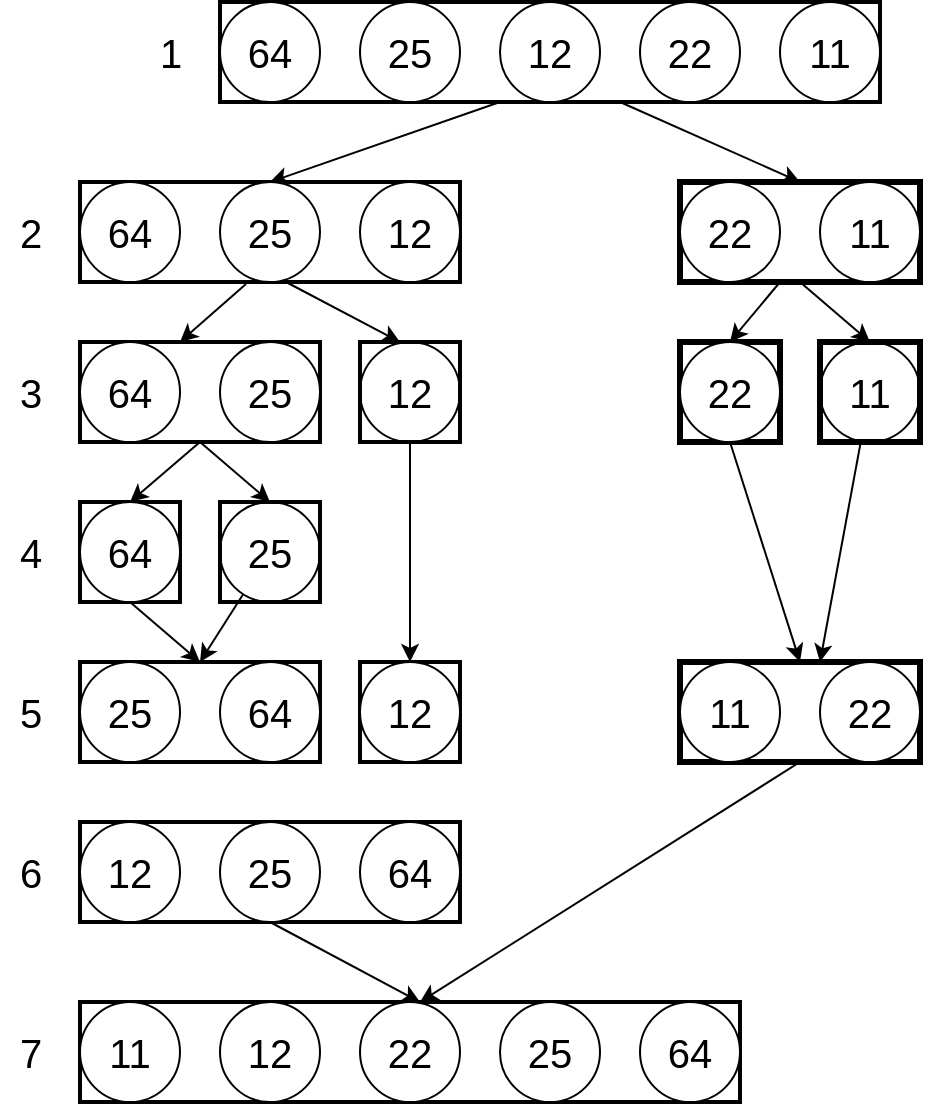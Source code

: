 <mxfile>
    <diagram id="dYNGUhZVZrBGRxyWkXev" name="Page-1">
        <mxGraphModel dx="597" dy="315" grid="1" gridSize="10" guides="1" tooltips="1" connect="1" arrows="1" fold="1" page="1" pageScale="1" pageWidth="850" pageHeight="1100" math="0" shadow="0">
            <root>
                <mxCell id="0"/>
                <mxCell id="1" parent="0"/>
                <mxCell id="3" value="1" style="text;html=1;align=center;verticalAlign=middle;resizable=0;points=[];autosize=1;strokeColor=none;fillColor=none;fontSize=20;" vertex="1" parent="1">
                    <mxGeometry x="110" y="45" width="30" height="40" as="geometry"/>
                </mxCell>
                <mxCell id="4" value="" style="group;strokeColor=default;strokeWidth=2;container=0;" vertex="1" connectable="0" parent="1">
                    <mxGeometry x="150" y="40" width="330" height="50" as="geometry"/>
                </mxCell>
                <mxCell id="11" value="2" style="text;html=1;align=center;verticalAlign=middle;resizable=0;points=[];autosize=1;strokeColor=none;fillColor=none;fontSize=20;" vertex="1" parent="1">
                    <mxGeometry x="40" y="135" width="30" height="40" as="geometry"/>
                </mxCell>
                <mxCell id="18" value="" style="group;strokeColor=default;strokeWidth=3;" vertex="1" connectable="0" parent="1">
                    <mxGeometry x="380" y="130" width="120" height="50" as="geometry"/>
                </mxCell>
                <mxCell id="16" value="&lt;font style=&quot;font-size: 20px;&quot;&gt;22&lt;/font&gt;" style="ellipse;whiteSpace=wrap;html=1;" vertex="1" parent="18">
                    <mxGeometry width="50" height="50" as="geometry"/>
                </mxCell>
                <mxCell id="17" value="&lt;font style=&quot;font-size: 20px;&quot;&gt;11&lt;/font&gt;" style="ellipse;whiteSpace=wrap;html=1;" vertex="1" parent="18">
                    <mxGeometry x="70" width="50" height="50" as="geometry"/>
                </mxCell>
                <mxCell id="19" value="3" style="text;html=1;align=center;verticalAlign=middle;resizable=0;points=[];autosize=1;strokeColor=none;fillColor=none;fontSize=20;" vertex="1" parent="1">
                    <mxGeometry x="40" y="215" width="30" height="40" as="geometry"/>
                </mxCell>
                <mxCell id="20" value="" style="group;strokeColor=default;strokeWidth=2;container=0;" vertex="1" connectable="0" parent="1">
                    <mxGeometry x="80" y="210" width="120" height="50" as="geometry"/>
                </mxCell>
                <mxCell id="41" style="edgeStyle=none;html=1;" edge="1" parent="1">
                    <mxGeometry relative="1" as="geometry">
                        <mxPoint x="105" y="290" as="targetPoint"/>
                        <mxPoint x="140" y="260" as="sourcePoint"/>
                    </mxGeometry>
                </mxCell>
                <mxCell id="21" value="&lt;font style=&quot;font-size: 20px;&quot;&gt;64&lt;/font&gt;" style="ellipse;whiteSpace=wrap;html=1;" vertex="1" parent="1">
                    <mxGeometry x="80" y="210" width="50" height="50" as="geometry"/>
                </mxCell>
                <mxCell id="42" style="edgeStyle=none;html=1;" edge="1" parent="1">
                    <mxGeometry relative="1" as="geometry">
                        <mxPoint x="175" y="290" as="targetPoint"/>
                        <mxPoint x="140" y="260" as="sourcePoint"/>
                    </mxGeometry>
                </mxCell>
                <mxCell id="22" value="&lt;font style=&quot;font-size: 20px;&quot;&gt;25&lt;/font&gt;" style="ellipse;whiteSpace=wrap;html=1;" vertex="1" parent="1">
                    <mxGeometry x="150" y="210" width="50" height="50" as="geometry"/>
                </mxCell>
                <mxCell id="52" style="edgeStyle=none;html=1;" edge="1" parent="1" source="23">
                    <mxGeometry relative="1" as="geometry">
                        <mxPoint x="245" y="370" as="targetPoint"/>
                    </mxGeometry>
                </mxCell>
                <mxCell id="23" value="&lt;font style=&quot;font-size: 20px;&quot;&gt;12&lt;/font&gt;" style="ellipse;whiteSpace=wrap;html=1;" vertex="1" parent="1">
                    <mxGeometry x="220" y="210" width="50" height="50" as="geometry"/>
                </mxCell>
                <mxCell id="24" value="" style="group;strokeColor=default;strokeWidth=3;container=0;" vertex="1" connectable="0" parent="1">
                    <mxGeometry x="380" y="210" width="50" height="50" as="geometry"/>
                </mxCell>
                <mxCell id="27" value="" style="group;strokeColor=default;strokeWidth=2;container=0;" vertex="1" connectable="0" parent="1">
                    <mxGeometry x="220" y="210" width="50" height="50" as="geometry"/>
                </mxCell>
                <mxCell id="5" value="&lt;font style=&quot;font-size: 20px;&quot;&gt;64&lt;/font&gt;" style="ellipse;whiteSpace=wrap;html=1;" vertex="1" parent="1">
                    <mxGeometry x="150" y="40" width="50" height="50" as="geometry"/>
                </mxCell>
                <mxCell id="7" value="&lt;font style=&quot;font-size: 20px;&quot;&gt;25&lt;/font&gt;" style="ellipse;whiteSpace=wrap;html=1;" vertex="1" parent="1">
                    <mxGeometry x="220" y="40" width="50" height="50" as="geometry"/>
                </mxCell>
                <mxCell id="28" style="edgeStyle=none;html=1;entryX=0.5;entryY=0;entryDx=0;entryDy=0;" edge="1" parent="1" target="14">
                    <mxGeometry relative="1" as="geometry">
                        <mxPoint x="290" y="90" as="sourcePoint"/>
                    </mxGeometry>
                </mxCell>
                <mxCell id="29" style="edgeStyle=none;html=1;" edge="1" parent="1">
                    <mxGeometry relative="1" as="geometry">
                        <mxPoint x="440" y="130" as="targetPoint"/>
                        <mxPoint x="350" y="90" as="sourcePoint"/>
                    </mxGeometry>
                </mxCell>
                <mxCell id="8" value="&lt;font style=&quot;font-size: 20px;&quot;&gt;12&lt;/font&gt;" style="ellipse;whiteSpace=wrap;html=1;" vertex="1" parent="1">
                    <mxGeometry x="290" y="40" width="50" height="50" as="geometry"/>
                </mxCell>
                <mxCell id="9" value="&lt;font style=&quot;font-size: 20px;&quot;&gt;22&lt;/font&gt;" style="ellipse;whiteSpace=wrap;html=1;" vertex="1" parent="1">
                    <mxGeometry x="360" y="40" width="50" height="50" as="geometry"/>
                </mxCell>
                <mxCell id="10" value="&lt;font style=&quot;font-size: 20px;&quot;&gt;11&lt;/font&gt;" style="ellipse;whiteSpace=wrap;html=1;" vertex="1" parent="1">
                    <mxGeometry x="430" y="40" width="50" height="50" as="geometry"/>
                </mxCell>
                <mxCell id="30" value="" style="group" vertex="1" connectable="0" parent="1">
                    <mxGeometry x="80" y="130" width="190" height="50" as="geometry"/>
                </mxCell>
                <mxCell id="12" value="" style="group;strokeColor=default;strokeWidth=2;container=0;" vertex="1" connectable="0" parent="30">
                    <mxGeometry width="190" height="50" as="geometry"/>
                </mxCell>
                <mxCell id="13" value="&lt;font style=&quot;font-size: 20px;&quot;&gt;64&lt;/font&gt;" style="ellipse;whiteSpace=wrap;html=1;" vertex="1" parent="30">
                    <mxGeometry width="50" height="50" as="geometry"/>
                </mxCell>
                <mxCell id="14" value="&lt;font style=&quot;font-size: 20px;&quot;&gt;25&lt;/font&gt;" style="ellipse;whiteSpace=wrap;html=1;" vertex="1" parent="30">
                    <mxGeometry x="70" width="50" height="50" as="geometry"/>
                </mxCell>
                <mxCell id="15" value="&lt;font style=&quot;font-size: 20px;&quot;&gt;12&lt;/font&gt;" style="ellipse;whiteSpace=wrap;html=1;" vertex="1" parent="30">
                    <mxGeometry x="140" width="50" height="50" as="geometry"/>
                </mxCell>
                <mxCell id="31" style="edgeStyle=none;html=1;exitX=0.26;exitY=1.02;exitDx=0;exitDy=0;exitPerimeter=0;" edge="1" parent="1" source="14">
                    <mxGeometry relative="1" as="geometry">
                        <mxPoint x="130" y="210" as="targetPoint"/>
                    </mxGeometry>
                </mxCell>
                <mxCell id="32" style="edgeStyle=none;html=1;exitX=0.66;exitY=1;exitDx=0;exitDy=0;exitPerimeter=0;" edge="1" parent="1" source="14">
                    <mxGeometry relative="1" as="geometry">
                        <mxPoint x="240" y="210" as="targetPoint"/>
                    </mxGeometry>
                </mxCell>
                <mxCell id="57" style="edgeStyle=none;html=1;exitX=0.5;exitY=1;exitDx=0;exitDy=0;" edge="1" parent="1" source="25">
                    <mxGeometry relative="1" as="geometry">
                        <mxPoint x="440" y="370" as="targetPoint"/>
                    </mxGeometry>
                </mxCell>
                <mxCell id="25" value="&lt;font style=&quot;font-size: 20px;&quot;&gt;22&lt;/font&gt;" style="ellipse;whiteSpace=wrap;html=1;" vertex="1" parent="1">
                    <mxGeometry x="380" y="210" width="50" height="50" as="geometry"/>
                </mxCell>
                <mxCell id="56" style="edgeStyle=none;html=1;" edge="1" parent="1" source="26">
                    <mxGeometry relative="1" as="geometry">
                        <mxPoint x="450" y="370" as="targetPoint"/>
                    </mxGeometry>
                </mxCell>
                <mxCell id="26" value="&lt;font style=&quot;font-size: 20px;&quot;&gt;11&lt;/font&gt;" style="ellipse;whiteSpace=wrap;html=1;" vertex="1" parent="1">
                    <mxGeometry x="450" y="210" width="50" height="50" as="geometry"/>
                </mxCell>
                <mxCell id="33" value="" style="group;strokeColor=default;strokeWidth=3;container=0;" vertex="1" connectable="0" parent="1">
                    <mxGeometry x="450" y="210" width="50" height="50" as="geometry"/>
                </mxCell>
                <mxCell id="34" style="edgeStyle=none;html=1;entryX=0.5;entryY=0;entryDx=0;entryDy=0;" edge="1" parent="1" target="25">
                    <mxGeometry relative="1" as="geometry">
                        <mxPoint x="430" y="180" as="sourcePoint"/>
                    </mxGeometry>
                </mxCell>
                <mxCell id="35" style="edgeStyle=none;html=1;" edge="1" parent="1">
                    <mxGeometry relative="1" as="geometry">
                        <mxPoint x="475" y="210" as="targetPoint"/>
                        <mxPoint x="440" y="180" as="sourcePoint"/>
                    </mxGeometry>
                </mxCell>
                <mxCell id="36" value="4" style="text;html=1;align=center;verticalAlign=middle;resizable=0;points=[];autosize=1;strokeColor=none;fillColor=none;fontSize=20;" vertex="1" parent="1">
                    <mxGeometry x="40" y="295" width="30" height="40" as="geometry"/>
                </mxCell>
                <mxCell id="37" value="" style="group;strokeColor=default;strokeWidth=2;container=0;" vertex="1" connectable="0" parent="1">
                    <mxGeometry x="80" y="290" width="50" height="50" as="geometry"/>
                </mxCell>
                <mxCell id="51" style="edgeStyle=none;html=1;exitX=0.5;exitY=1;exitDx=0;exitDy=0;" edge="1" parent="1" source="38">
                    <mxGeometry relative="1" as="geometry">
                        <mxPoint x="140" y="370" as="targetPoint"/>
                    </mxGeometry>
                </mxCell>
                <mxCell id="38" value="&lt;font style=&quot;font-size: 20px;&quot;&gt;64&lt;/font&gt;" style="ellipse;whiteSpace=wrap;html=1;" vertex="1" parent="1">
                    <mxGeometry x="80" y="290" width="50" height="50" as="geometry"/>
                </mxCell>
                <mxCell id="50" style="edgeStyle=none;html=1;" edge="1" parent="1" source="39">
                    <mxGeometry relative="1" as="geometry">
                        <mxPoint x="140" y="370" as="targetPoint"/>
                    </mxGeometry>
                </mxCell>
                <mxCell id="39" value="&lt;font style=&quot;font-size: 20px;&quot;&gt;25&lt;/font&gt;" style="ellipse;whiteSpace=wrap;html=1;" vertex="1" parent="1">
                    <mxGeometry x="150" y="290" width="50" height="50" as="geometry"/>
                </mxCell>
                <mxCell id="40" value="" style="group;strokeColor=default;strokeWidth=2;container=0;" vertex="1" connectable="0" parent="1">
                    <mxGeometry x="150" y="290" width="50" height="50" as="geometry"/>
                </mxCell>
                <mxCell id="43" value="5" style="text;html=1;align=center;verticalAlign=middle;resizable=0;points=[];autosize=1;strokeColor=none;fillColor=none;fontSize=20;" vertex="1" parent="1">
                    <mxGeometry x="40" y="375" width="30" height="40" as="geometry"/>
                </mxCell>
                <mxCell id="44" value="" style="group;strokeColor=default;strokeWidth=2;container=0;" vertex="1" connectable="0" parent="1">
                    <mxGeometry x="80" y="370" width="120" height="50" as="geometry"/>
                </mxCell>
                <mxCell id="45" value="&lt;font style=&quot;font-size: 20px;&quot;&gt;25&lt;/font&gt;" style="ellipse;whiteSpace=wrap;html=1;" vertex="1" parent="1">
                    <mxGeometry x="80" y="370" width="50" height="50" as="geometry"/>
                </mxCell>
                <mxCell id="46" value="&lt;font style=&quot;font-size: 20px;&quot;&gt;64&lt;/font&gt;" style="ellipse;whiteSpace=wrap;html=1;" vertex="1" parent="1">
                    <mxGeometry x="150" y="370" width="50" height="50" as="geometry"/>
                </mxCell>
                <mxCell id="47" value="" style="group;strokeColor=default;strokeWidth=2;container=0;" vertex="1" connectable="0" parent="1">
                    <mxGeometry x="220" y="370" width="50" height="50" as="geometry"/>
                </mxCell>
                <mxCell id="49" value="&lt;font style=&quot;font-size: 20px;&quot;&gt;12&lt;/font&gt;" style="ellipse;whiteSpace=wrap;html=1;" vertex="1" parent="1">
                    <mxGeometry x="220" y="370" width="50" height="50" as="geometry"/>
                </mxCell>
                <mxCell id="53" value="" style="group;strokeColor=default;strokeWidth=3;" vertex="1" connectable="0" parent="1">
                    <mxGeometry x="380" y="370" width="120" height="50" as="geometry"/>
                </mxCell>
                <mxCell id="54" value="&lt;font style=&quot;font-size: 20px;&quot;&gt;11&lt;/font&gt;" style="ellipse;whiteSpace=wrap;html=1;" vertex="1" parent="53">
                    <mxGeometry width="50" height="50" as="geometry"/>
                </mxCell>
                <mxCell id="55" value="&lt;font style=&quot;font-size: 20px;&quot;&gt;22&lt;/font&gt;" style="ellipse;whiteSpace=wrap;html=1;" vertex="1" parent="53">
                    <mxGeometry x="70" width="50" height="50" as="geometry"/>
                </mxCell>
                <mxCell id="58" value="" style="group" vertex="1" connectable="0" parent="1">
                    <mxGeometry x="80" y="450" width="190" height="50" as="geometry"/>
                </mxCell>
                <mxCell id="59" value="" style="group;strokeColor=default;strokeWidth=2;container=0;" vertex="1" connectable="0" parent="58">
                    <mxGeometry width="190" height="50" as="geometry"/>
                </mxCell>
                <mxCell id="60" value="&lt;font style=&quot;font-size: 20px;&quot;&gt;12&lt;/font&gt;" style="ellipse;whiteSpace=wrap;html=1;" vertex="1" parent="58">
                    <mxGeometry width="50" height="50" as="geometry"/>
                </mxCell>
                <mxCell id="61" value="&lt;font style=&quot;font-size: 20px;&quot;&gt;25&lt;/font&gt;" style="ellipse;whiteSpace=wrap;html=1;" vertex="1" parent="58">
                    <mxGeometry x="70" width="50" height="50" as="geometry"/>
                </mxCell>
                <mxCell id="62" value="&lt;font style=&quot;font-size: 20px;&quot;&gt;64&lt;/font&gt;" style="ellipse;whiteSpace=wrap;html=1;" vertex="1" parent="58">
                    <mxGeometry x="140" width="50" height="50" as="geometry"/>
                </mxCell>
                <mxCell id="63" value="6" style="text;html=1;align=center;verticalAlign=middle;resizable=0;points=[];autosize=1;strokeColor=none;fillColor=none;fontSize=20;" vertex="1" parent="1">
                    <mxGeometry x="40" y="455" width="30" height="40" as="geometry"/>
                </mxCell>
                <mxCell id="64" value="7" style="text;html=1;align=center;verticalAlign=middle;resizable=0;points=[];autosize=1;strokeColor=none;fillColor=none;fontSize=20;" vertex="1" parent="1">
                    <mxGeometry x="40" y="545" width="30" height="40" as="geometry"/>
                </mxCell>
                <mxCell id="65" value="" style="group;strokeColor=default;strokeWidth=2;container=0;" vertex="1" connectable="0" parent="1">
                    <mxGeometry x="80" y="540" width="330" height="50" as="geometry"/>
                </mxCell>
                <mxCell id="66" value="&lt;font style=&quot;font-size: 20px;&quot;&gt;11&lt;/font&gt;" style="ellipse;whiteSpace=wrap;html=1;" vertex="1" parent="1">
                    <mxGeometry x="80" y="540" width="50" height="50" as="geometry"/>
                </mxCell>
                <mxCell id="67" value="&lt;font style=&quot;font-size: 20px;&quot;&gt;12&lt;/font&gt;" style="ellipse;whiteSpace=wrap;html=1;" vertex="1" parent="1">
                    <mxGeometry x="150" y="540" width="50" height="50" as="geometry"/>
                </mxCell>
                <mxCell id="68" value="&lt;font style=&quot;font-size: 20px;&quot;&gt;22&lt;/font&gt;" style="ellipse;whiteSpace=wrap;html=1;" vertex="1" parent="1">
                    <mxGeometry x="220" y="540" width="50" height="50" as="geometry"/>
                </mxCell>
                <mxCell id="69" value="&lt;font style=&quot;font-size: 20px;&quot;&gt;25&lt;/font&gt;" style="ellipse;whiteSpace=wrap;html=1;" vertex="1" parent="1">
                    <mxGeometry x="290" y="540" width="50" height="50" as="geometry"/>
                </mxCell>
                <mxCell id="70" value="&lt;font style=&quot;font-size: 20px;&quot;&gt;64&lt;/font&gt;" style="ellipse;whiteSpace=wrap;html=1;" vertex="1" parent="1">
                    <mxGeometry x="360" y="540" width="50" height="50" as="geometry"/>
                </mxCell>
                <mxCell id="71" style="edgeStyle=none;html=1;exitX=0.5;exitY=1;exitDx=0;exitDy=0;" edge="1" parent="1" source="61">
                    <mxGeometry relative="1" as="geometry">
                        <mxPoint x="250" y="540" as="targetPoint"/>
                    </mxGeometry>
                </mxCell>
                <mxCell id="72" style="edgeStyle=none;html=1;" edge="1" parent="1">
                    <mxGeometry relative="1" as="geometry">
                        <mxPoint x="250" y="540" as="targetPoint"/>
                        <mxPoint x="440" y="420" as="sourcePoint"/>
                    </mxGeometry>
                </mxCell>
            </root>
        </mxGraphModel>
    </diagram>
</mxfile>